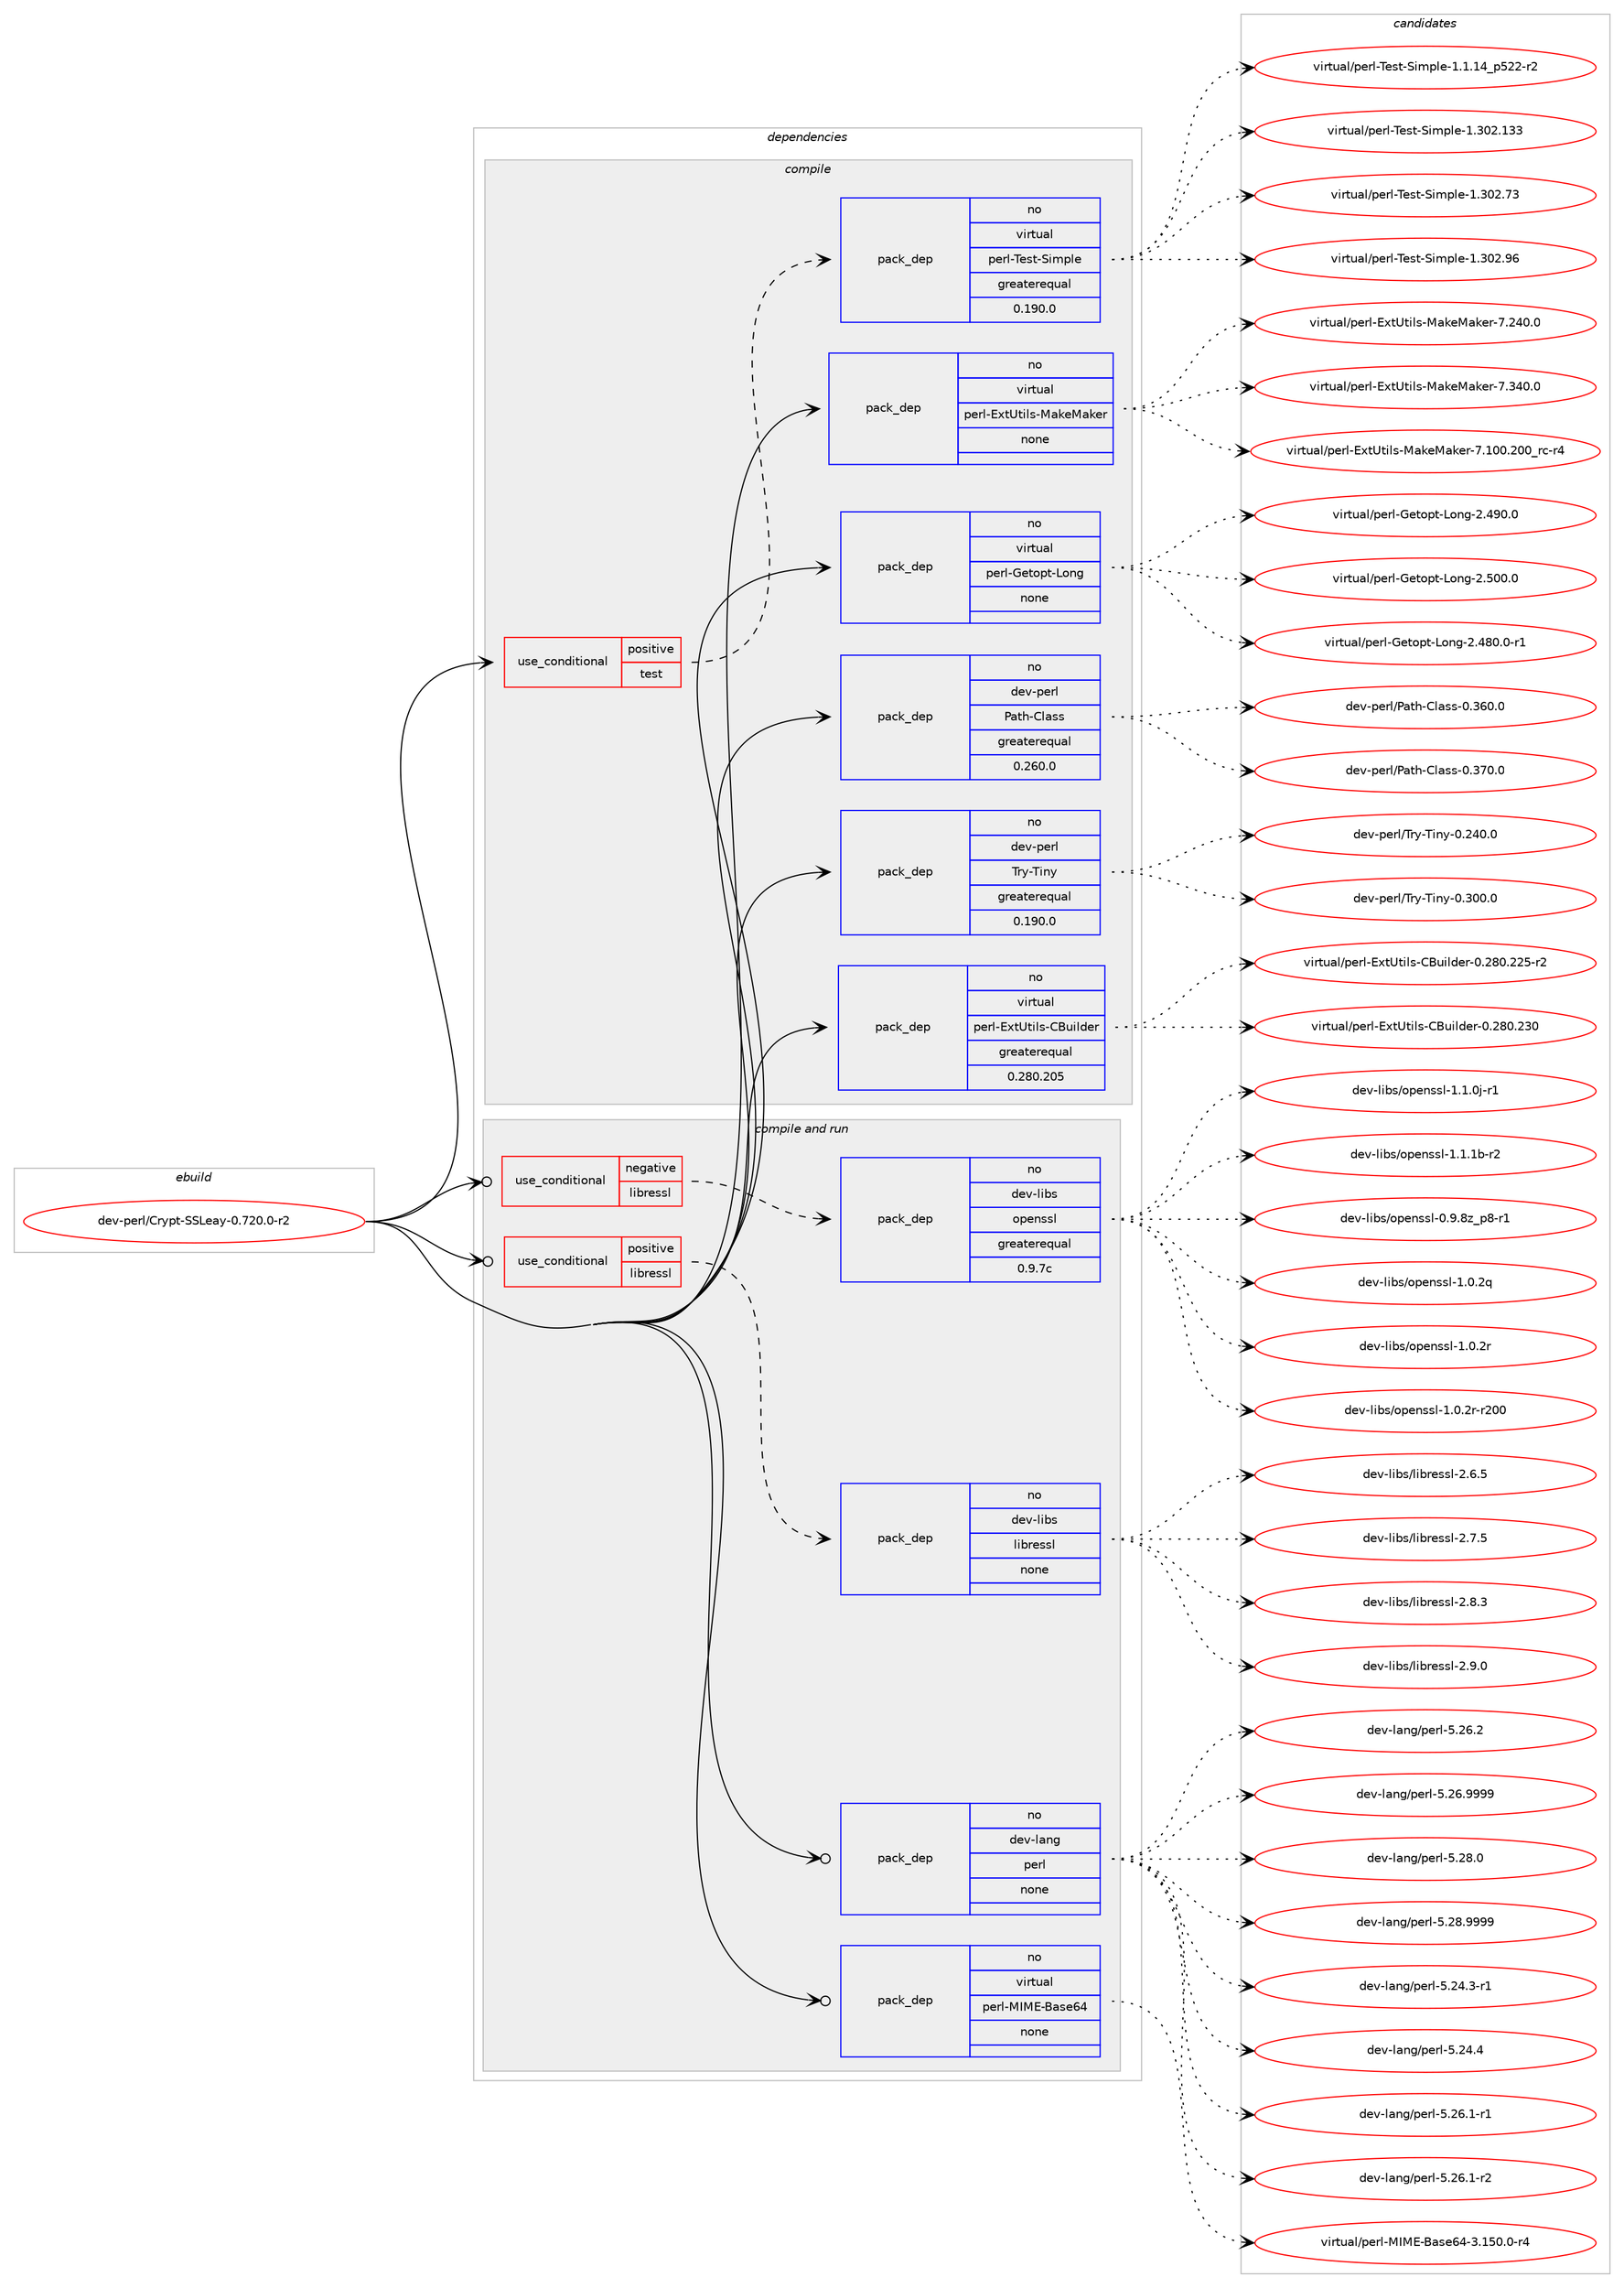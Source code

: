 digraph prolog {

# *************
# Graph options
# *************

newrank=true;
concentrate=true;
compound=true;
graph [rankdir=LR,fontname=Helvetica,fontsize=10,ranksep=1.5];#, ranksep=2.5, nodesep=0.2];
edge  [arrowhead=vee];
node  [fontname=Helvetica,fontsize=10];

# **********
# The ebuild
# **********

subgraph cluster_leftcol {
color=gray;
rank=same;
label=<<i>ebuild</i>>;
id [label="dev-perl/Crypt-SSLeay-0.720.0-r2", color=red, width=4, href="../dev-perl/Crypt-SSLeay-0.720.0-r2.svg"];
}

# ****************
# The dependencies
# ****************

subgraph cluster_midcol {
color=gray;
label=<<i>dependencies</i>>;
subgraph cluster_compile {
fillcolor="#eeeeee";
style=filled;
label=<<i>compile</i>>;
subgraph cond367863 {
dependency1378615 [label=<<TABLE BORDER="0" CELLBORDER="1" CELLSPACING="0" CELLPADDING="4"><TR><TD ROWSPAN="3" CELLPADDING="10">use_conditional</TD></TR><TR><TD>positive</TD></TR><TR><TD>test</TD></TR></TABLE>>, shape=none, color=red];
subgraph pack987707 {
dependency1378616 [label=<<TABLE BORDER="0" CELLBORDER="1" CELLSPACING="0" CELLPADDING="4" WIDTH="220"><TR><TD ROWSPAN="6" CELLPADDING="30">pack_dep</TD></TR><TR><TD WIDTH="110">no</TD></TR><TR><TD>virtual</TD></TR><TR><TD>perl-Test-Simple</TD></TR><TR><TD>greaterequal</TD></TR><TR><TD>0.190.0</TD></TR></TABLE>>, shape=none, color=blue];
}
dependency1378615:e -> dependency1378616:w [weight=20,style="dashed",arrowhead="vee"];
}
id:e -> dependency1378615:w [weight=20,style="solid",arrowhead="vee"];
subgraph pack987708 {
dependency1378617 [label=<<TABLE BORDER="0" CELLBORDER="1" CELLSPACING="0" CELLPADDING="4" WIDTH="220"><TR><TD ROWSPAN="6" CELLPADDING="30">pack_dep</TD></TR><TR><TD WIDTH="110">no</TD></TR><TR><TD>dev-perl</TD></TR><TR><TD>Path-Class</TD></TR><TR><TD>greaterequal</TD></TR><TR><TD>0.260.0</TD></TR></TABLE>>, shape=none, color=blue];
}
id:e -> dependency1378617:w [weight=20,style="solid",arrowhead="vee"];
subgraph pack987709 {
dependency1378618 [label=<<TABLE BORDER="0" CELLBORDER="1" CELLSPACING="0" CELLPADDING="4" WIDTH="220"><TR><TD ROWSPAN="6" CELLPADDING="30">pack_dep</TD></TR><TR><TD WIDTH="110">no</TD></TR><TR><TD>dev-perl</TD></TR><TR><TD>Try-Tiny</TD></TR><TR><TD>greaterequal</TD></TR><TR><TD>0.190.0</TD></TR></TABLE>>, shape=none, color=blue];
}
id:e -> dependency1378618:w [weight=20,style="solid",arrowhead="vee"];
subgraph pack987710 {
dependency1378619 [label=<<TABLE BORDER="0" CELLBORDER="1" CELLSPACING="0" CELLPADDING="4" WIDTH="220"><TR><TD ROWSPAN="6" CELLPADDING="30">pack_dep</TD></TR><TR><TD WIDTH="110">no</TD></TR><TR><TD>virtual</TD></TR><TR><TD>perl-ExtUtils-CBuilder</TD></TR><TR><TD>greaterequal</TD></TR><TR><TD>0.280.205</TD></TR></TABLE>>, shape=none, color=blue];
}
id:e -> dependency1378619:w [weight=20,style="solid",arrowhead="vee"];
subgraph pack987711 {
dependency1378620 [label=<<TABLE BORDER="0" CELLBORDER="1" CELLSPACING="0" CELLPADDING="4" WIDTH="220"><TR><TD ROWSPAN="6" CELLPADDING="30">pack_dep</TD></TR><TR><TD WIDTH="110">no</TD></TR><TR><TD>virtual</TD></TR><TR><TD>perl-ExtUtils-MakeMaker</TD></TR><TR><TD>none</TD></TR><TR><TD></TD></TR></TABLE>>, shape=none, color=blue];
}
id:e -> dependency1378620:w [weight=20,style="solid",arrowhead="vee"];
subgraph pack987712 {
dependency1378621 [label=<<TABLE BORDER="0" CELLBORDER="1" CELLSPACING="0" CELLPADDING="4" WIDTH="220"><TR><TD ROWSPAN="6" CELLPADDING="30">pack_dep</TD></TR><TR><TD WIDTH="110">no</TD></TR><TR><TD>virtual</TD></TR><TR><TD>perl-Getopt-Long</TD></TR><TR><TD>none</TD></TR><TR><TD></TD></TR></TABLE>>, shape=none, color=blue];
}
id:e -> dependency1378621:w [weight=20,style="solid",arrowhead="vee"];
}
subgraph cluster_compileandrun {
fillcolor="#eeeeee";
style=filled;
label=<<i>compile and run</i>>;
subgraph cond367864 {
dependency1378622 [label=<<TABLE BORDER="0" CELLBORDER="1" CELLSPACING="0" CELLPADDING="4"><TR><TD ROWSPAN="3" CELLPADDING="10">use_conditional</TD></TR><TR><TD>negative</TD></TR><TR><TD>libressl</TD></TR></TABLE>>, shape=none, color=red];
subgraph pack987713 {
dependency1378623 [label=<<TABLE BORDER="0" CELLBORDER="1" CELLSPACING="0" CELLPADDING="4" WIDTH="220"><TR><TD ROWSPAN="6" CELLPADDING="30">pack_dep</TD></TR><TR><TD WIDTH="110">no</TD></TR><TR><TD>dev-libs</TD></TR><TR><TD>openssl</TD></TR><TR><TD>greaterequal</TD></TR><TR><TD>0.9.7c</TD></TR></TABLE>>, shape=none, color=blue];
}
dependency1378622:e -> dependency1378623:w [weight=20,style="dashed",arrowhead="vee"];
}
id:e -> dependency1378622:w [weight=20,style="solid",arrowhead="odotvee"];
subgraph cond367865 {
dependency1378624 [label=<<TABLE BORDER="0" CELLBORDER="1" CELLSPACING="0" CELLPADDING="4"><TR><TD ROWSPAN="3" CELLPADDING="10">use_conditional</TD></TR><TR><TD>positive</TD></TR><TR><TD>libressl</TD></TR></TABLE>>, shape=none, color=red];
subgraph pack987714 {
dependency1378625 [label=<<TABLE BORDER="0" CELLBORDER="1" CELLSPACING="0" CELLPADDING="4" WIDTH="220"><TR><TD ROWSPAN="6" CELLPADDING="30">pack_dep</TD></TR><TR><TD WIDTH="110">no</TD></TR><TR><TD>dev-libs</TD></TR><TR><TD>libressl</TD></TR><TR><TD>none</TD></TR><TR><TD></TD></TR></TABLE>>, shape=none, color=blue];
}
dependency1378624:e -> dependency1378625:w [weight=20,style="dashed",arrowhead="vee"];
}
id:e -> dependency1378624:w [weight=20,style="solid",arrowhead="odotvee"];
subgraph pack987715 {
dependency1378626 [label=<<TABLE BORDER="0" CELLBORDER="1" CELLSPACING="0" CELLPADDING="4" WIDTH="220"><TR><TD ROWSPAN="6" CELLPADDING="30">pack_dep</TD></TR><TR><TD WIDTH="110">no</TD></TR><TR><TD>dev-lang</TD></TR><TR><TD>perl</TD></TR><TR><TD>none</TD></TR><TR><TD></TD></TR></TABLE>>, shape=none, color=blue];
}
id:e -> dependency1378626:w [weight=20,style="solid",arrowhead="odotvee"];
subgraph pack987716 {
dependency1378627 [label=<<TABLE BORDER="0" CELLBORDER="1" CELLSPACING="0" CELLPADDING="4" WIDTH="220"><TR><TD ROWSPAN="6" CELLPADDING="30">pack_dep</TD></TR><TR><TD WIDTH="110">no</TD></TR><TR><TD>virtual</TD></TR><TR><TD>perl-MIME-Base64</TD></TR><TR><TD>none</TD></TR><TR><TD></TD></TR></TABLE>>, shape=none, color=blue];
}
id:e -> dependency1378627:w [weight=20,style="solid",arrowhead="odotvee"];
}
subgraph cluster_run {
fillcolor="#eeeeee";
style=filled;
label=<<i>run</i>>;
}
}

# **************
# The candidates
# **************

subgraph cluster_choices {
rank=same;
color=gray;
label=<<i>candidates</i>>;

subgraph choice987707 {
color=black;
nodesep=1;
choice11810511411611797108471121011141084584101115116458310510911210810145494649464952951125350504511450 [label="virtual/perl-Test-Simple-1.1.14_p522-r2", color=red, width=4,href="../virtual/perl-Test-Simple-1.1.14_p522-r2.svg"];
choice11810511411611797108471121011141084584101115116458310510911210810145494651485046495151 [label="virtual/perl-Test-Simple-1.302.133", color=red, width=4,href="../virtual/perl-Test-Simple-1.302.133.svg"];
choice118105114116117971084711210111410845841011151164583105109112108101454946514850465551 [label="virtual/perl-Test-Simple-1.302.73", color=red, width=4,href="../virtual/perl-Test-Simple-1.302.73.svg"];
choice118105114116117971084711210111410845841011151164583105109112108101454946514850465754 [label="virtual/perl-Test-Simple-1.302.96", color=red, width=4,href="../virtual/perl-Test-Simple-1.302.96.svg"];
dependency1378616:e -> choice11810511411611797108471121011141084584101115116458310510911210810145494649464952951125350504511450:w [style=dotted,weight="100"];
dependency1378616:e -> choice11810511411611797108471121011141084584101115116458310510911210810145494651485046495151:w [style=dotted,weight="100"];
dependency1378616:e -> choice118105114116117971084711210111410845841011151164583105109112108101454946514850465551:w [style=dotted,weight="100"];
dependency1378616:e -> choice118105114116117971084711210111410845841011151164583105109112108101454946514850465754:w [style=dotted,weight="100"];
}
subgraph choice987708 {
color=black;
nodesep=1;
choice100101118451121011141084780971161044567108971151154548465154484648 [label="dev-perl/Path-Class-0.360.0", color=red, width=4,href="../dev-perl/Path-Class-0.360.0.svg"];
choice100101118451121011141084780971161044567108971151154548465155484648 [label="dev-perl/Path-Class-0.370.0", color=red, width=4,href="../dev-perl/Path-Class-0.370.0.svg"];
dependency1378617:e -> choice100101118451121011141084780971161044567108971151154548465154484648:w [style=dotted,weight="100"];
dependency1378617:e -> choice100101118451121011141084780971161044567108971151154548465155484648:w [style=dotted,weight="100"];
}
subgraph choice987709 {
color=black;
nodesep=1;
choice10010111845112101114108478411412145841051101214548465052484648 [label="dev-perl/Try-Tiny-0.240.0", color=red, width=4,href="../dev-perl/Try-Tiny-0.240.0.svg"];
choice10010111845112101114108478411412145841051101214548465148484648 [label="dev-perl/Try-Tiny-0.300.0", color=red, width=4,href="../dev-perl/Try-Tiny-0.300.0.svg"];
dependency1378618:e -> choice10010111845112101114108478411412145841051101214548465052484648:w [style=dotted,weight="100"];
dependency1378618:e -> choice10010111845112101114108478411412145841051101214548465148484648:w [style=dotted,weight="100"];
}
subgraph choice987710 {
color=black;
nodesep=1;
choice1181051141161179710847112101114108456912011685116105108115456766117105108100101114454846505648465050534511450 [label="virtual/perl-ExtUtils-CBuilder-0.280.225-r2", color=red, width=4,href="../virtual/perl-ExtUtils-CBuilder-0.280.225-r2.svg"];
choice118105114116117971084711210111410845691201168511610510811545676611710510810010111445484650564846505148 [label="virtual/perl-ExtUtils-CBuilder-0.280.230", color=red, width=4,href="../virtual/perl-ExtUtils-CBuilder-0.280.230.svg"];
dependency1378619:e -> choice1181051141161179710847112101114108456912011685116105108115456766117105108100101114454846505648465050534511450:w [style=dotted,weight="100"];
dependency1378619:e -> choice118105114116117971084711210111410845691201168511610510811545676611710510810010111445484650564846505148:w [style=dotted,weight="100"];
}
subgraph choice987711 {
color=black;
nodesep=1;
choice118105114116117971084711210111410845691201168511610510811545779710710177971071011144555464948484650484895114994511452 [label="virtual/perl-ExtUtils-MakeMaker-7.100.200_rc-r4", color=red, width=4,href="../virtual/perl-ExtUtils-MakeMaker-7.100.200_rc-r4.svg"];
choice118105114116117971084711210111410845691201168511610510811545779710710177971071011144555465052484648 [label="virtual/perl-ExtUtils-MakeMaker-7.240.0", color=red, width=4,href="../virtual/perl-ExtUtils-MakeMaker-7.240.0.svg"];
choice118105114116117971084711210111410845691201168511610510811545779710710177971071011144555465152484648 [label="virtual/perl-ExtUtils-MakeMaker-7.340.0", color=red, width=4,href="../virtual/perl-ExtUtils-MakeMaker-7.340.0.svg"];
dependency1378620:e -> choice118105114116117971084711210111410845691201168511610510811545779710710177971071011144555464948484650484895114994511452:w [style=dotted,weight="100"];
dependency1378620:e -> choice118105114116117971084711210111410845691201168511610510811545779710710177971071011144555465052484648:w [style=dotted,weight="100"];
dependency1378620:e -> choice118105114116117971084711210111410845691201168511610510811545779710710177971071011144555465152484648:w [style=dotted,weight="100"];
}
subgraph choice987712 {
color=black;
nodesep=1;
choice11810511411611797108471121011141084571101116111112116457611111010345504652564846484511449 [label="virtual/perl-Getopt-Long-2.480.0-r1", color=red, width=4,href="../virtual/perl-Getopt-Long-2.480.0-r1.svg"];
choice1181051141161179710847112101114108457110111611111211645761111101034550465257484648 [label="virtual/perl-Getopt-Long-2.490.0", color=red, width=4,href="../virtual/perl-Getopt-Long-2.490.0.svg"];
choice1181051141161179710847112101114108457110111611111211645761111101034550465348484648 [label="virtual/perl-Getopt-Long-2.500.0", color=red, width=4,href="../virtual/perl-Getopt-Long-2.500.0.svg"];
dependency1378621:e -> choice11810511411611797108471121011141084571101116111112116457611111010345504652564846484511449:w [style=dotted,weight="100"];
dependency1378621:e -> choice1181051141161179710847112101114108457110111611111211645761111101034550465257484648:w [style=dotted,weight="100"];
dependency1378621:e -> choice1181051141161179710847112101114108457110111611111211645761111101034550465348484648:w [style=dotted,weight="100"];
}
subgraph choice987713 {
color=black;
nodesep=1;
choice10010111845108105981154711111210111011511510845484657465612295112564511449 [label="dev-libs/openssl-0.9.8z_p8-r1", color=red, width=4,href="../dev-libs/openssl-0.9.8z_p8-r1.svg"];
choice100101118451081059811547111112101110115115108454946484650113 [label="dev-libs/openssl-1.0.2q", color=red, width=4,href="../dev-libs/openssl-1.0.2q.svg"];
choice100101118451081059811547111112101110115115108454946484650114 [label="dev-libs/openssl-1.0.2r", color=red, width=4,href="../dev-libs/openssl-1.0.2r.svg"];
choice10010111845108105981154711111210111011511510845494648465011445114504848 [label="dev-libs/openssl-1.0.2r-r200", color=red, width=4,href="../dev-libs/openssl-1.0.2r-r200.svg"];
choice1001011184510810598115471111121011101151151084549464946481064511449 [label="dev-libs/openssl-1.1.0j-r1", color=red, width=4,href="../dev-libs/openssl-1.1.0j-r1.svg"];
choice100101118451081059811547111112101110115115108454946494649984511450 [label="dev-libs/openssl-1.1.1b-r2", color=red, width=4,href="../dev-libs/openssl-1.1.1b-r2.svg"];
dependency1378623:e -> choice10010111845108105981154711111210111011511510845484657465612295112564511449:w [style=dotted,weight="100"];
dependency1378623:e -> choice100101118451081059811547111112101110115115108454946484650113:w [style=dotted,weight="100"];
dependency1378623:e -> choice100101118451081059811547111112101110115115108454946484650114:w [style=dotted,weight="100"];
dependency1378623:e -> choice10010111845108105981154711111210111011511510845494648465011445114504848:w [style=dotted,weight="100"];
dependency1378623:e -> choice1001011184510810598115471111121011101151151084549464946481064511449:w [style=dotted,weight="100"];
dependency1378623:e -> choice100101118451081059811547111112101110115115108454946494649984511450:w [style=dotted,weight="100"];
}
subgraph choice987714 {
color=black;
nodesep=1;
choice10010111845108105981154710810598114101115115108455046544653 [label="dev-libs/libressl-2.6.5", color=red, width=4,href="../dev-libs/libressl-2.6.5.svg"];
choice10010111845108105981154710810598114101115115108455046554653 [label="dev-libs/libressl-2.7.5", color=red, width=4,href="../dev-libs/libressl-2.7.5.svg"];
choice10010111845108105981154710810598114101115115108455046564651 [label="dev-libs/libressl-2.8.3", color=red, width=4,href="../dev-libs/libressl-2.8.3.svg"];
choice10010111845108105981154710810598114101115115108455046574648 [label="dev-libs/libressl-2.9.0", color=red, width=4,href="../dev-libs/libressl-2.9.0.svg"];
dependency1378625:e -> choice10010111845108105981154710810598114101115115108455046544653:w [style=dotted,weight="100"];
dependency1378625:e -> choice10010111845108105981154710810598114101115115108455046554653:w [style=dotted,weight="100"];
dependency1378625:e -> choice10010111845108105981154710810598114101115115108455046564651:w [style=dotted,weight="100"];
dependency1378625:e -> choice10010111845108105981154710810598114101115115108455046574648:w [style=dotted,weight="100"];
}
subgraph choice987715 {
color=black;
nodesep=1;
choice100101118451089711010347112101114108455346505246514511449 [label="dev-lang/perl-5.24.3-r1", color=red, width=4,href="../dev-lang/perl-5.24.3-r1.svg"];
choice10010111845108971101034711210111410845534650524652 [label="dev-lang/perl-5.24.4", color=red, width=4,href="../dev-lang/perl-5.24.4.svg"];
choice100101118451089711010347112101114108455346505446494511449 [label="dev-lang/perl-5.26.1-r1", color=red, width=4,href="../dev-lang/perl-5.26.1-r1.svg"];
choice100101118451089711010347112101114108455346505446494511450 [label="dev-lang/perl-5.26.1-r2", color=red, width=4,href="../dev-lang/perl-5.26.1-r2.svg"];
choice10010111845108971101034711210111410845534650544650 [label="dev-lang/perl-5.26.2", color=red, width=4,href="../dev-lang/perl-5.26.2.svg"];
choice10010111845108971101034711210111410845534650544657575757 [label="dev-lang/perl-5.26.9999", color=red, width=4,href="../dev-lang/perl-5.26.9999.svg"];
choice10010111845108971101034711210111410845534650564648 [label="dev-lang/perl-5.28.0", color=red, width=4,href="../dev-lang/perl-5.28.0.svg"];
choice10010111845108971101034711210111410845534650564657575757 [label="dev-lang/perl-5.28.9999", color=red, width=4,href="../dev-lang/perl-5.28.9999.svg"];
dependency1378626:e -> choice100101118451089711010347112101114108455346505246514511449:w [style=dotted,weight="100"];
dependency1378626:e -> choice10010111845108971101034711210111410845534650524652:w [style=dotted,weight="100"];
dependency1378626:e -> choice100101118451089711010347112101114108455346505446494511449:w [style=dotted,weight="100"];
dependency1378626:e -> choice100101118451089711010347112101114108455346505446494511450:w [style=dotted,weight="100"];
dependency1378626:e -> choice10010111845108971101034711210111410845534650544650:w [style=dotted,weight="100"];
dependency1378626:e -> choice10010111845108971101034711210111410845534650544657575757:w [style=dotted,weight="100"];
dependency1378626:e -> choice10010111845108971101034711210111410845534650564648:w [style=dotted,weight="100"];
dependency1378626:e -> choice10010111845108971101034711210111410845534650564657575757:w [style=dotted,weight="100"];
}
subgraph choice987716 {
color=black;
nodesep=1;
choice11810511411611797108471121011141084577737769456697115101545245514649534846484511452 [label="virtual/perl-MIME-Base64-3.150.0-r4", color=red, width=4,href="../virtual/perl-MIME-Base64-3.150.0-r4.svg"];
dependency1378627:e -> choice11810511411611797108471121011141084577737769456697115101545245514649534846484511452:w [style=dotted,weight="100"];
}
}

}
